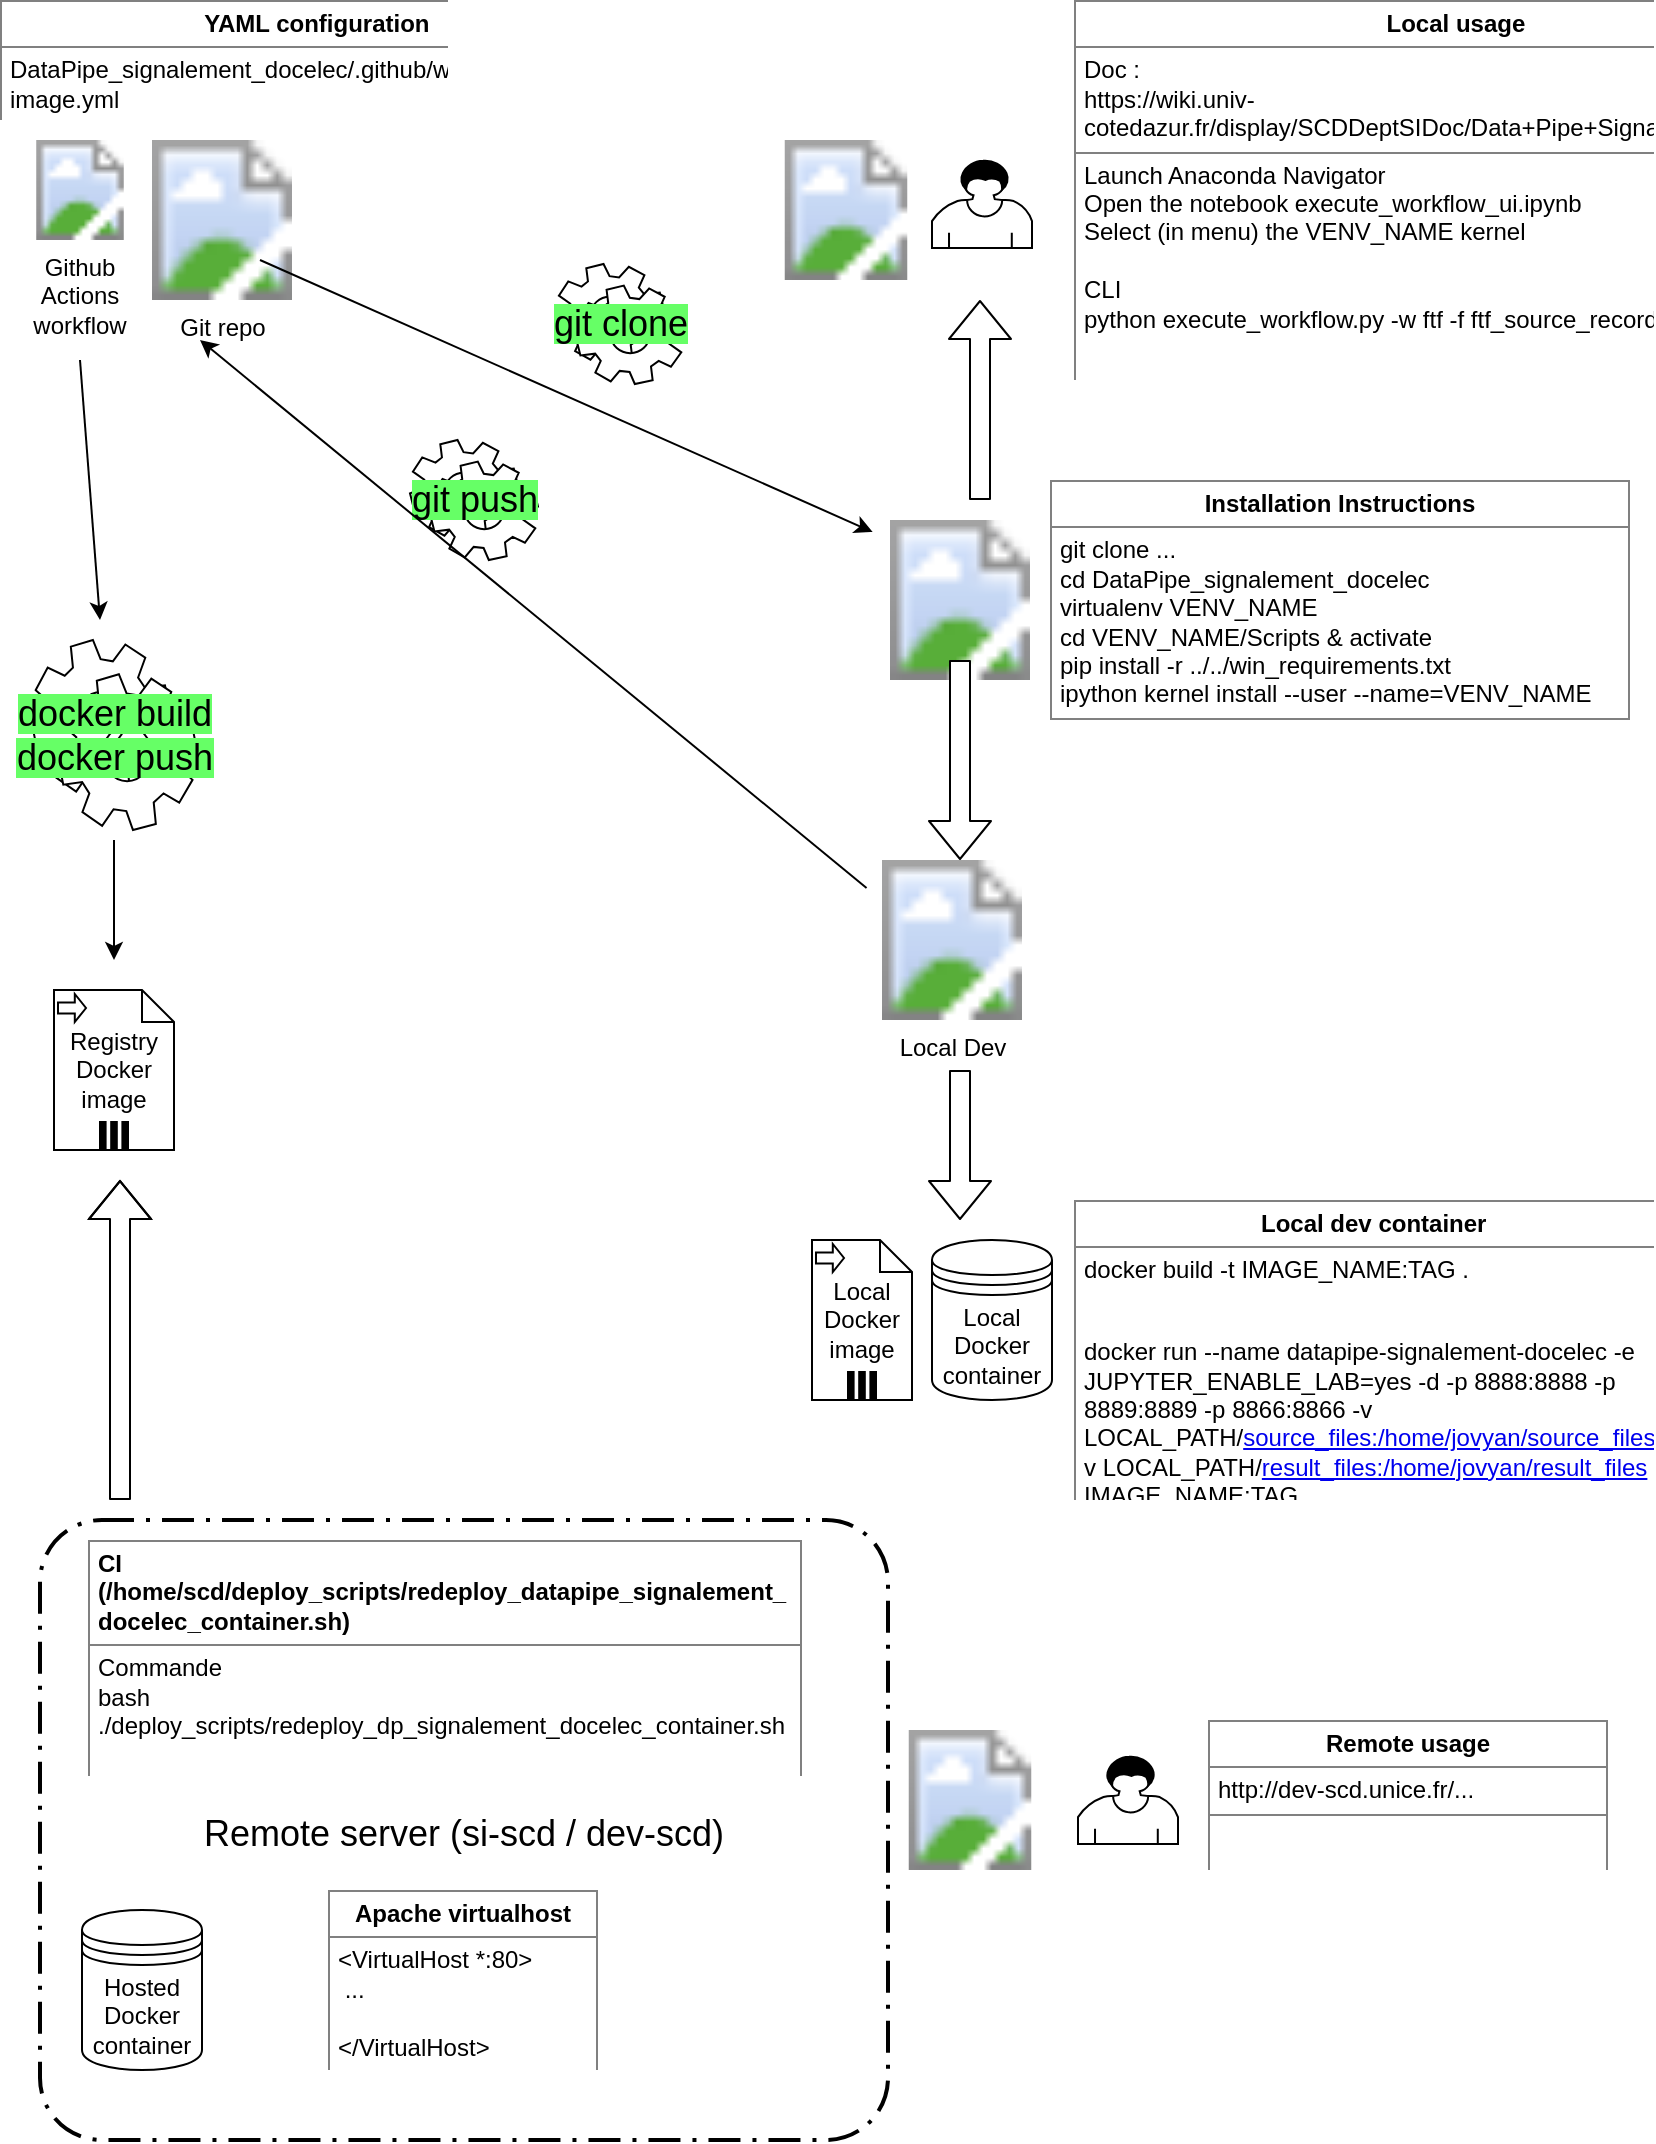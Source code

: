 <mxfile version="15.5.6" type="device"><diagram id="l5xo2-Ee0ScgfbK32Jfj" name="Page-1"><mxGraphModel dx="1422" dy="846" grid="0" gridSize="10" guides="1" tooltips="1" connect="1" arrows="1" fold="1" page="1" pageScale="1" pageWidth="827" pageHeight="1169" background="#ffffff" math="0" shadow="0"><root><mxCell id="0"/><mxCell id="1" parent="0"/><mxCell id="29" value="&lt;table style=&quot;width: 100% ; height: 100% ; border-collapse: collapse&quot; width=&quot;100%&quot; cellpadding=&quot;4&quot; border=&quot;1&quot;&gt;&lt;tbody&gt;&lt;tr&gt;&lt;th align=&quot;center&quot;&gt;YAML configuration&lt;br&gt;&lt;/th&gt;&lt;/tr&gt;&lt;tr align=&quot;left&quot;&gt;&lt;td&gt;DataPipe_signalement_docelec/.github/wotkflows/docker-image.yml&lt;/td&gt;&lt;/tr&gt;&lt;tr align=&quot;left&quot;&gt;&lt;td&gt;&lt;br&gt;&lt;br&gt;&lt;/td&gt;&lt;/tr&gt;&lt;/tbody&gt;&lt;/table&gt;" style="text;html=1;strokeColor=none;fillColor=none;overflow=fill;whiteSpace=wrap;" parent="1" vertex="1"><mxGeometry y="10" width="224" height="60" as="geometry"/></mxCell><mxCell id="3" value="Git repo" style="image;html=1;labelBackgroundColor=#ffffff;image=https://raw.githubusercontent.com/jgraph/mxgraph/master/javascript/examples/grapheditor/www/stencils//clipart/Full_Folder_128x128.png" parent="1" vertex="1"><mxGeometry x="71" y="80" width="80" height="80" as="geometry"/></mxCell><mxCell id="5" value="&lt;table style=&quot;width: 100% ; height: 100% ; border-collapse: collapse&quot; width=&quot;100%&quot; cellpadding=&quot;4&quot; border=&quot;1&quot;&gt;&lt;tbody&gt;&lt;tr&gt;&lt;th align=&quot;center&quot;&gt;Installation Instructions&lt;br&gt;&lt;/th&gt;&lt;/tr&gt;&lt;tr align=&quot;left&quot;&gt;&lt;td&gt;git clone ...&lt;br&gt;cd DataPipe_signalement_docelec&lt;br&gt;virtualenv VENV_NAME&lt;br&gt;cd VENV_NAME/Scripts &amp;amp; activate&lt;br&gt;pip install -r ../../win_requirements.txt&lt;br&gt;&lt;div&gt;&lt;div&gt;&lt;span&gt;ipython kernel install --user --name=VENV_NAME&lt;/span&gt;&lt;/div&gt;&lt;/div&gt;&lt;/td&gt;&lt;/tr&gt;&lt;tr align=&quot;left&quot;&gt;&lt;td&gt;&lt;br&gt;&lt;br&gt;&lt;/td&gt;&lt;/tr&gt;&lt;/tbody&gt;&lt;/table&gt;" style="text;html=1;strokeColor=none;fillColor=none;overflow=fill;" parent="1" vertex="1"><mxGeometry x="525" y="250" width="290" height="120" as="geometry"/></mxCell><mxCell id="6" value="Local Dev" style="image;html=1;labelBackgroundColor=#ffffff;image=https://raw.githubusercontent.com/jgraph/mxgraph/master/javascript/examples/grapheditor/www/stencils//clipart/Gear_128x128.png" parent="1" vertex="1"><mxGeometry x="436" y="440" width="80" height="80" as="geometry"/></mxCell><mxCell id="8" value="&lt;table style=&quot;width: 100% ; height: 100% ; border-collapse: collapse&quot; width=&quot;100%&quot; cellpadding=&quot;4&quot; border=&quot;1&quot;&gt;&lt;tbody&gt;&lt;tr&gt;&lt;th align=&quot;center&quot;&gt;Local usage&lt;br&gt;&lt;/th&gt;&lt;/tr&gt;&lt;tr align=&quot;left&quot;&gt;&lt;td&gt;Doc : &lt;br&gt;&lt;div&gt;&lt;div&gt;&lt;span&gt;https://wiki.univ-cotedazur.fr/display/SCDDeptSIDoc/Data+Pipe+Signalement+docelec&lt;/span&gt;&lt;/div&gt;&lt;/div&gt;&lt;/td&gt;&lt;/tr&gt;&lt;tr align=&quot;left&quot;&gt;&lt;td&gt;Launch Anaconda Navigator &lt;br&gt;Open the notebook execute_workflow_ui.ipynb&lt;br&gt;Select (in menu) the VENV_NAME kernel&lt;br&gt;&lt;br&gt;CLI&lt;br&gt;python execute_workflow.py -w ftf -f ftf_source_records.csv&lt;br&gt;&lt;br&gt;&lt;table&gt;&lt;tbody&gt;&lt;tr align=&quot;left&quot;&gt;&lt;td&gt;&lt;br&gt;&lt;/td&gt;&lt;/tr&gt;&lt;/tbody&gt;&lt;/table&gt;&lt;/td&gt;&lt;/tr&gt;&lt;/tbody&gt;&lt;/table&gt;" style="text;html=1;strokeColor=none;fillColor=none;overflow=fill;whiteSpace=wrap;" parent="1" vertex="1"><mxGeometry x="537" y="10" width="290" height="190" as="geometry"/></mxCell><mxCell id="14" value="" style="image;html=1;labelBackgroundColor=#ffffff;image=https://raw.githubusercontent.com/jgraph/mxgraph/master/javascript/examples/grapheditor/www/stencils//clipart/Monitor_Tower_128x128.png" parent="1" vertex="1"><mxGeometry x="440" y="270" width="80" height="80" as="geometry"/></mxCell><mxCell id="19" value="" style="shape=mxgraph.bpmn.user_task;html=1;" parent="1" vertex="1"><mxGeometry x="466" y="90" width="50" height="44" as="geometry"/></mxCell><mxCell id="23" value="Github Actions workflow" style="image;html=1;labelBackgroundColor=#ffffff;image=https://raw.githubusercontent.com/jgraph/mxgraph/master/javascript/examples/grapheditor/www/stencils//clipart/Gear_128x128.png;whiteSpace=wrap;" parent="1" vertex="1"><mxGeometry x="10" y="80" width="60" height="50" as="geometry"/></mxCell><mxCell id="24" value="Local Docker container" style="shape=datastore;whiteSpace=wrap;html=1;" parent="1" vertex="1"><mxGeometry x="466" y="630" width="60" height="80" as="geometry"/></mxCell><mxCell id="25" value="Local Docker image" style="shape=note;whiteSpace=wrap;size=16;html=1;" parent="1" vertex="1"><mxGeometry x="406" y="630" width="50" height="80" as="geometry"/></mxCell><mxCell id="26" value="" style="html=1;shape=singleArrow;arrowWidth=0.4;arrowSize=0.4;" parent="25" vertex="1"><mxGeometry width="14" height="14" relative="1" as="geometry"><mxPoint x="2" y="2" as="offset"/></mxGeometry></mxCell><mxCell id="27" value="" style="html=1;whiteSpace=wrap;shape=parallelMarker;" parent="25" vertex="1"><mxGeometry x="0.5" y="1" width="14" height="14" relative="1" as="geometry"><mxPoint x="-7" y="-14" as="offset"/></mxGeometry></mxCell><mxCell id="28" value="&lt;table style=&quot;width: 100% ; height: 100% ; border-collapse: collapse&quot; width=&quot;100%&quot; cellpadding=&quot;4&quot; border=&quot;1&quot;&gt;&lt;tbody&gt;&lt;tr&gt;&lt;th align=&quot;center&quot;&gt;Local dev container&lt;br&gt;&lt;/th&gt;&lt;/tr&gt;&lt;tr align=&quot;left&quot;&gt;&lt;td&gt;&lt;span&gt;docker build -t IMAGE_NAME:TAG .&lt;br&gt;&lt;/span&gt;&lt;br&gt;&lt;p&gt;docker run --name datapipe-signalement-docelec&amp;nbsp;&lt;span&gt;-e JUPYTER_ENABLE_LAB=yes&amp;nbsp;&lt;/span&gt;-d -p 8888:8888 -p 8889:8889 -p 8866:8866 -v LOCAL_PATH/&lt;a href=&quot;http://source_files/source_files&quot; target=&quot;_blank&quot;&gt;source_files:/home/jovyan/source_files&lt;/a&gt;-v LOCAL_PATH/&lt;a href=&quot;http://result_files/result_files%20jupyter-voila&quot; target=&quot;_blank&quot;&gt;result_files:/home/jovyan/result_files &lt;/a&gt;IMAGE_NAME:TAG&lt;/p&gt;&lt;p&gt;&lt;br&gt;&lt;br&gt;&lt;/p&gt;&lt;/td&gt;&lt;/tr&gt;&lt;tr align=&quot;left&quot;&gt;&lt;td&gt;&lt;br&gt;&lt;br&gt;&lt;/td&gt;&lt;/tr&gt;&lt;/tbody&gt;&lt;/table&gt;" style="text;html=1;strokeColor=none;fillColor=none;overflow=fill;whiteSpace=wrap;" parent="1" vertex="1"><mxGeometry x="537" y="610" width="290" height="150" as="geometry"/></mxCell><mxCell id="31" value="Registry Docker image" style="shape=note;whiteSpace=wrap;size=16;html=1;" parent="1" vertex="1"><mxGeometry x="27" y="505" width="60" height="80" as="geometry"/></mxCell><mxCell id="32" value="" style="html=1;shape=singleArrow;arrowWidth=0.4;arrowSize=0.4;" parent="31" vertex="1"><mxGeometry width="14" height="14" relative="1" as="geometry"><mxPoint x="2" y="2" as="offset"/></mxGeometry></mxCell><mxCell id="33" value="" style="html=1;whiteSpace=wrap;shape=parallelMarker;" parent="31" vertex="1"><mxGeometry x="0.5" y="1" width="14" height="14" relative="1" as="geometry"><mxPoint x="-7" y="-14" as="offset"/></mxGeometry></mxCell><mxCell id="44" value="Remote server (si-scd / dev-scd)" style="rounded=1;arcSize=10;dashed=1;strokeColor=#000000;fillColor=none;gradientColor=none;dashPattern=8 3 1 3;strokeWidth=2;fontSize=18;" parent="1" vertex="1"><mxGeometry x="20" y="770" width="424" height="310" as="geometry"/></mxCell><mxCell id="45" value="&lt;table style=&quot;width: 100% ; height: 100% ; border-collapse: collapse&quot; width=&quot;100%&quot; cellpadding=&quot;4&quot; border=&quot;1&quot;&gt;&lt;tbody&gt;&lt;tr&gt;&lt;th&gt;CI (/home/scd/deploy_scripts/redeploy_datapipe_signalement_&lt;br&gt;docelec_container.sh)&lt;br&gt;&lt;/th&gt;&lt;/tr&gt;&lt;tr&gt;&lt;td&gt;Commande&lt;br&gt;bash ./deploy_scripts/redeploy_dp_signalement_docelec_container.sh&lt;br&gt;&lt;br&gt;&lt;/td&gt;&lt;/tr&gt;&lt;tr&gt;&lt;td&gt;&lt;br&gt;&lt;br&gt;&lt;/td&gt;&lt;/tr&gt;&lt;/tbody&gt;&lt;/table&gt;" style="text;html=1;strokeColor=none;fillColor=none;overflow=fill;whiteSpace=wrap;align=left;" parent="1" vertex="1"><mxGeometry x="44" y="780" width="357" height="118" as="geometry"/></mxCell><mxCell id="46" value="Hosted Docker container" style="shape=datastore;whiteSpace=wrap;html=1;" parent="1" vertex="1"><mxGeometry x="41" y="965" width="60" height="80" as="geometry"/></mxCell><mxCell id="47" value="&lt;table style=&quot;width: 100% ; height: 100% ; border-collapse: collapse&quot; width=&quot;100%&quot; cellpadding=&quot;4&quot; border=&quot;1&quot;&gt;&lt;tbody&gt;&lt;tr&gt;&lt;th align=&quot;center&quot;&gt;Apache virtualhost&lt;br&gt;&lt;/th&gt;&lt;/tr&gt;&lt;tr align=&quot;left&quot;&gt;&lt;td&gt;&lt;span&gt;&amp;lt;VirtualHost *:80&amp;gt;&lt;br&gt;&amp;nbsp;...&lt;br&gt;&lt;/span&gt;&lt;br&gt;&lt;span&gt;&lt;span&gt;&amp;lt;/VirtualHost&amp;gt;&lt;/span&gt;&lt;/span&gt;&lt;/td&gt;&lt;/tr&gt;&lt;tr align=&quot;left&quot;&gt;&lt;td&gt;&lt;br&gt;&lt;br&gt;&lt;/td&gt;&lt;/tr&gt;&lt;/tbody&gt;&lt;/table&gt;" style="text;html=1;strokeColor=none;fillColor=none;overflow=fill;whiteSpace=wrap;" parent="1" vertex="1"><mxGeometry x="164" y="955" width="135" height="90" as="geometry"/></mxCell><mxCell id="51" value="&lt;span style=&quot;background-color: rgb(102 , 255 , 102)&quot;&gt;git push&lt;/span&gt;" style="shape=mxgraph.bpmn.service_task;html=1;fontSize=18;" parent="1" vertex="1"><mxGeometry x="205" y="230" width="64" height="60" as="geometry"/></mxCell><mxCell id="53" value="&lt;div&gt;&lt;span style=&quot;background-color: rgb(102 , 255 , 102)&quot;&gt;docker build&lt;/span&gt;&lt;/div&gt;&lt;div&gt;&lt;span style=&quot;background-color: rgb(102 , 255 , 102)&quot;&gt;docker push&lt;br&gt;&lt;/span&gt;&lt;/div&gt;&lt;div&gt;&lt;span style=&quot;background-color: rgb(102 , 255 , 102)&quot;&gt;&lt;/span&gt;&lt;/div&gt;" style="shape=mxgraph.bpmn.service_task;html=1;fontSize=18;" parent="1" vertex="1"><mxGeometry x="16" y="330" width="82" height="95" as="geometry"/></mxCell><mxCell id="54" value="" style="shape=mxgraph.bpmn.user_task;html=1;" parent="1" vertex="1"><mxGeometry x="539" y="888" width="50" height="44" as="geometry"/></mxCell><mxCell id="55" value="&lt;table style=&quot;width: 100% ; height: 100% ; border-collapse: collapse&quot; width=&quot;100%&quot; cellpadding=&quot;4&quot; border=&quot;1&quot;&gt;&lt;tbody&gt;&lt;tr&gt;&lt;th align=&quot;center&quot;&gt;Remote usage&lt;br&gt;&lt;/th&gt;&lt;/tr&gt;&lt;tr align=&quot;left&quot;&gt;&lt;td&gt;http://dev-scd.unice.fr/...&lt;/td&gt;&lt;/tr&gt;&lt;tr align=&quot;left&quot;&gt;&lt;td&gt;&lt;br&gt;&lt;br&gt;&lt;table&gt;&lt;tbody&gt;&lt;tr align=&quot;left&quot;&gt;&lt;td&gt;&lt;br&gt;&lt;/td&gt;&lt;/tr&gt;&lt;/tbody&gt;&lt;/table&gt;&lt;/td&gt;&lt;/tr&gt;&lt;/tbody&gt;&lt;/table&gt;" style="text;html=1;strokeColor=none;fillColor=none;overflow=fill;whiteSpace=wrap;" parent="1" vertex="1"><mxGeometry x="604" y="870" width="200" height="75" as="geometry"/></mxCell><mxCell id="57" value="" style="image;html=1;labelBackgroundColor=#ffffff;image=https://raw.githubusercontent.com/jgraph/mxgraph/master/javascript/examples/grapheditor/www/stencils//clipart/iMac_128x128.png;fontSize=18;" parent="1" vertex="1"><mxGeometry x="452" y="875" width="66" height="70" as="geometry"/></mxCell><mxCell id="58" value="" style="image;html=1;labelBackgroundColor=#ffffff;image=https://raw.githubusercontent.com/jgraph/mxgraph/master/javascript/examples/grapheditor/www/stencils//clipart/iMac_128x128.png;fontSize=18;" parent="1" vertex="1"><mxGeometry x="390" y="80" width="66" height="70" as="geometry"/></mxCell><mxCell id="52" value="&lt;span style=&quot;background-color: rgb(102 , 255 , 102)&quot;&gt;git clone&lt;br&gt;&lt;/span&gt;" style="shape=mxgraph.bpmn.service_task;html=1;fontSize=18;" parent="1" vertex="1"><mxGeometry x="278" y="142" width="64" height="60" as="geometry"/></mxCell><mxCell id="62" value="" style="endArrow=classic;html=1;fontSize=18;exitX=-0.034;exitY=0.175;exitPerimeter=0;" parent="1" source="6" edge="1"><mxGeometry width="50" height="50" relative="1" as="geometry"><mxPoint x="420" y="290" as="sourcePoint"/><mxPoint x="100" y="180" as="targetPoint"/></mxGeometry></mxCell><mxCell id="63" value="" style="endArrow=classic;html=1;fontSize=18;entryX=-0.046;entryY=0.075;entryPerimeter=0;" parent="1" target="14" edge="1"><mxGeometry width="50" height="50" relative="1" as="geometry"><mxPoint x="130" y="140" as="sourcePoint"/><mxPoint x="354" y="230" as="targetPoint"/></mxGeometry></mxCell><mxCell id="66" value="" style="shape=flexArrow;endArrow=classic;html=1;fillColor=#ffffff;fontSize=18;" parent="1" edge="1"><mxGeometry width="50" height="50" relative="1" as="geometry"><mxPoint x="490" y="260" as="sourcePoint"/><mxPoint x="490" y="160" as="targetPoint"/></mxGeometry></mxCell><mxCell id="67" value="" style="shape=flexArrow;endArrow=classic;html=1;fillColor=#ffffff;fontSize=18;" parent="1" edge="1"><mxGeometry width="50" height="50" relative="1" as="geometry"><mxPoint x="480" y="340" as="sourcePoint"/><mxPoint x="480" y="440" as="targetPoint"/></mxGeometry></mxCell><mxCell id="68" value="" style="shape=flexArrow;endArrow=classic;html=1;fillColor=#ffffff;fontSize=18;" parent="1" edge="1"><mxGeometry width="50" height="50" relative="1" as="geometry"><mxPoint x="60" y="760" as="sourcePoint"/><mxPoint x="60" y="600" as="targetPoint"/><Array as="points"><mxPoint x="60" y="670"/></Array></mxGeometry></mxCell><mxCell id="69" value="" style="endArrow=classic;html=1;fontSize=18;" parent="1" edge="1"><mxGeometry width="50" height="50" relative="1" as="geometry"><mxPoint x="40" y="190" as="sourcePoint"/><mxPoint x="50" y="320" as="targetPoint"/></mxGeometry></mxCell><mxCell id="70" value="" style="endArrow=classic;html=1;fontSize=18;" parent="1" edge="1"><mxGeometry width="50" height="50" relative="1" as="geometry"><mxPoint x="57" y="430" as="sourcePoint"/><mxPoint x="57" y="490" as="targetPoint"/></mxGeometry></mxCell><mxCell id="72" value="" style="shape=flexArrow;endArrow=classic;html=1;fillColor=#ffffff;fontSize=18;" parent="1" edge="1"><mxGeometry width="50" height="50" relative="1" as="geometry"><mxPoint x="480" y="545" as="sourcePoint"/><mxPoint x="480" y="620" as="targetPoint"/></mxGeometry></mxCell></root></mxGraphModel></diagram></mxfile>